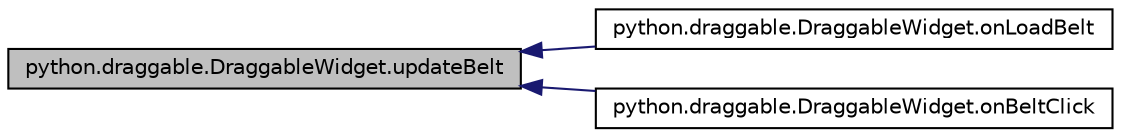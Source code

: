 digraph G
{
  edge [fontname="Helvetica",fontsize="10",labelfontname="Helvetica",labelfontsize="10"];
  node [fontname="Helvetica",fontsize="10",shape=record];
  rankdir="LR";
  Node1 [label="python.draggable.DraggableWidget.updateBelt",height=0.2,width=0.4,color="black", fillcolor="grey75", style="filled" fontcolor="black"];
  Node1 -> Node2 [dir="back",color="midnightblue",fontsize="10",style="solid",fontname="Helvetica"];
  Node2 [label="python.draggable.DraggableWidget.onLoadBelt",height=0.2,width=0.4,color="black", fillcolor="white", style="filled",URL="$classpython_1_1draggable_1_1_draggable_widget.html#af82841c8701c7fce27002e595ff17b3e"];
  Node1 -> Node3 [dir="back",color="midnightblue",fontsize="10",style="solid",fontname="Helvetica"];
  Node3 [label="python.draggable.DraggableWidget.onBeltClick",height=0.2,width=0.4,color="black", fillcolor="white", style="filled",URL="$classpython_1_1draggable_1_1_draggable_widget.html#a4a64377fe19807b144193bcd1241f836"];
}
